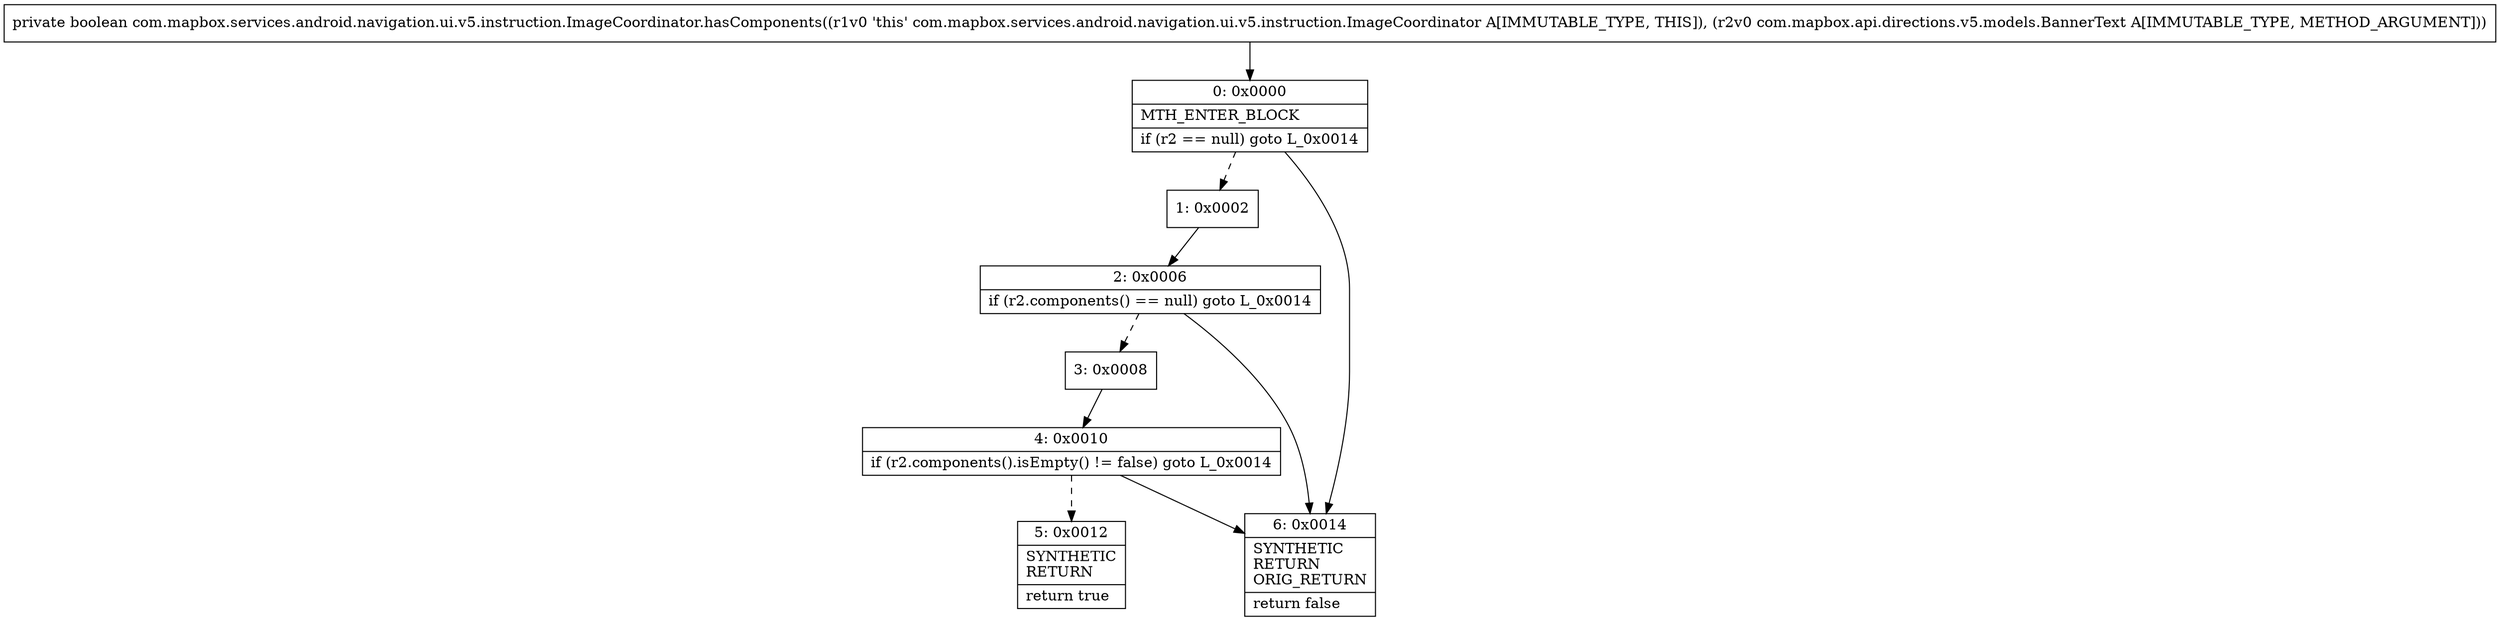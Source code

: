 digraph "CFG forcom.mapbox.services.android.navigation.ui.v5.instruction.ImageCoordinator.hasComponents(Lcom\/mapbox\/api\/directions\/v5\/models\/BannerText;)Z" {
Node_0 [shape=record,label="{0\:\ 0x0000|MTH_ENTER_BLOCK\l|if (r2 == null) goto L_0x0014\l}"];
Node_1 [shape=record,label="{1\:\ 0x0002}"];
Node_2 [shape=record,label="{2\:\ 0x0006|if (r2.components() == null) goto L_0x0014\l}"];
Node_3 [shape=record,label="{3\:\ 0x0008}"];
Node_4 [shape=record,label="{4\:\ 0x0010|if (r2.components().isEmpty() != false) goto L_0x0014\l}"];
Node_5 [shape=record,label="{5\:\ 0x0012|SYNTHETIC\lRETURN\l|return true\l}"];
Node_6 [shape=record,label="{6\:\ 0x0014|SYNTHETIC\lRETURN\lORIG_RETURN\l|return false\l}"];
MethodNode[shape=record,label="{private boolean com.mapbox.services.android.navigation.ui.v5.instruction.ImageCoordinator.hasComponents((r1v0 'this' com.mapbox.services.android.navigation.ui.v5.instruction.ImageCoordinator A[IMMUTABLE_TYPE, THIS]), (r2v0 com.mapbox.api.directions.v5.models.BannerText A[IMMUTABLE_TYPE, METHOD_ARGUMENT])) }"];
MethodNode -> Node_0;
Node_0 -> Node_1[style=dashed];
Node_0 -> Node_6;
Node_1 -> Node_2;
Node_2 -> Node_3[style=dashed];
Node_2 -> Node_6;
Node_3 -> Node_4;
Node_4 -> Node_5[style=dashed];
Node_4 -> Node_6;
}

